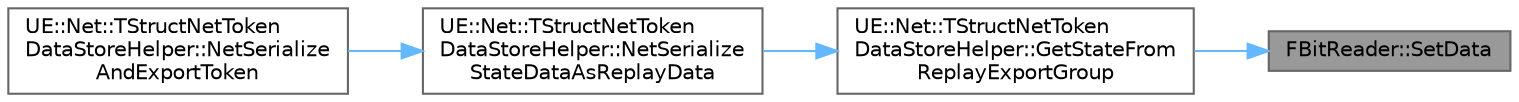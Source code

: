 digraph "FBitReader::SetData"
{
 // INTERACTIVE_SVG=YES
 // LATEX_PDF_SIZE
  bgcolor="transparent";
  edge [fontname=Helvetica,fontsize=10,labelfontname=Helvetica,labelfontsize=10];
  node [fontname=Helvetica,fontsize=10,shape=box,height=0.2,width=0.4];
  rankdir="RL";
  Node1 [id="Node000001",label="FBitReader::SetData",height=0.2,width=0.4,color="gray40", fillcolor="grey60", style="filled", fontcolor="black",tooltip=" "];
  Node1 -> Node2 [id="edge1_Node000001_Node000002",dir="back",color="steelblue1",style="solid",tooltip=" "];
  Node2 [id="Node000002",label="UE::Net::TStructNetToken\lDataStoreHelper::GetStateFrom\lReplayExportGroup",height=0.2,width=0.4,color="grey40", fillcolor="white", style="filled",URL="$d0/ddd/classUE_1_1Net_1_1TStructNetTokenDataStoreHelper.html#a9a419673d3f758679e8c89403d4fe752",tooltip=" "];
  Node2 -> Node3 [id="edge2_Node000002_Node000003",dir="back",color="steelblue1",style="solid",tooltip=" "];
  Node3 [id="Node000003",label="UE::Net::TStructNetToken\lDataStoreHelper::NetSerialize\lStateDataAsReplayData",height=0.2,width=0.4,color="grey40", fillcolor="white", style="filled",URL="$d0/ddd/classUE_1_1Net_1_1TStructNetTokenDataStoreHelper.html#af9752d58505cd7f7b76564b72d40c900",tooltip=" "];
  Node3 -> Node4 [id="edge3_Node000003_Node000004",dir="back",color="steelblue1",style="solid",tooltip=" "];
  Node4 [id="Node000004",label="UE::Net::TStructNetToken\lDataStoreHelper::NetSerialize\lAndExportToken",height=0.2,width=0.4,color="grey40", fillcolor="white", style="filled",URL="$d0/ddd/classUE_1_1Net_1_1TStructNetTokenDataStoreHelper.html#aa2ef940c08d21126718da77b86253e1e",tooltip=" "];
}
